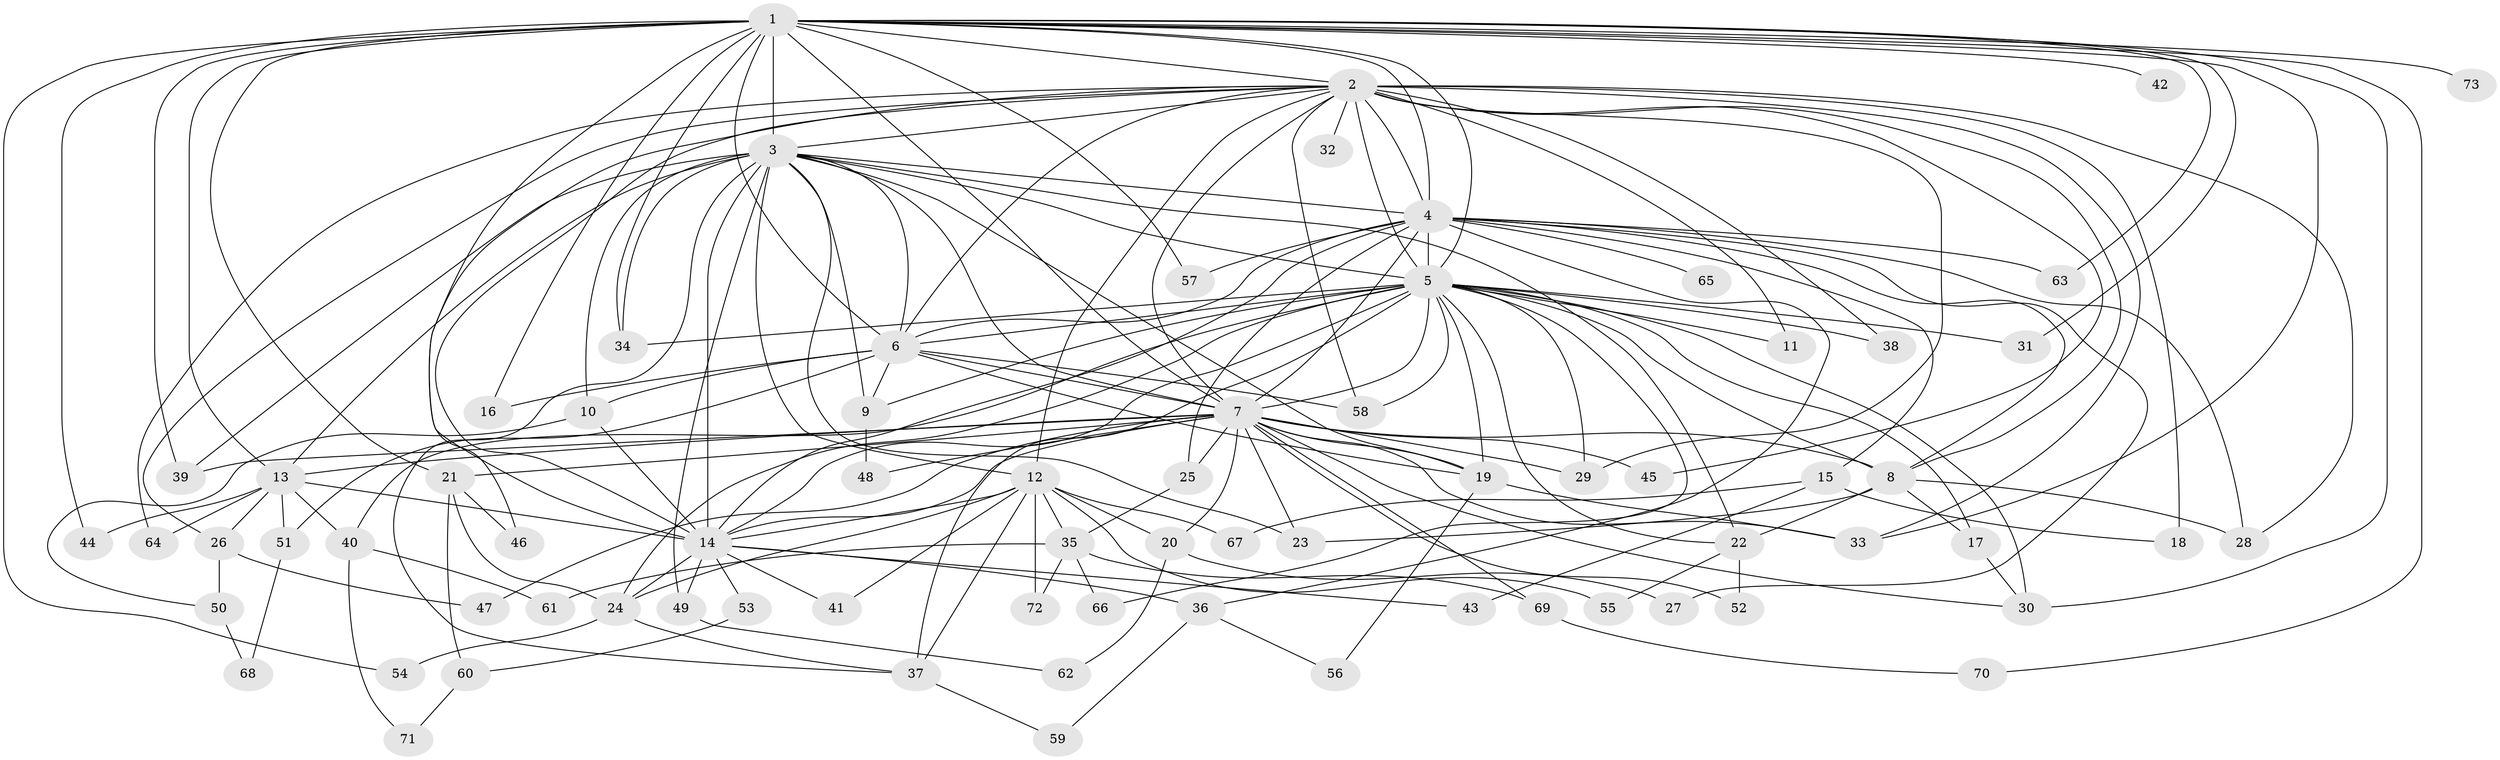 // original degree distribution, {32: 0.006896551724137931, 24: 0.006896551724137931, 29: 0.020689655172413793, 25: 0.006896551724137931, 28: 0.006896551724137931, 18: 0.006896551724137931, 21: 0.006896551724137931, 16: 0.006896551724137931, 3: 0.21379310344827587, 4: 0.09655172413793103, 5: 0.041379310344827586, 2: 0.5448275862068965, 13: 0.006896551724137931, 9: 0.006896551724137931, 7: 0.013793103448275862, 6: 0.006896551724137931}
// Generated by graph-tools (version 1.1) at 2025/34/03/09/25 02:34:52]
// undirected, 73 vertices, 175 edges
graph export_dot {
graph [start="1"]
  node [color=gray90,style=filled];
  1;
  2;
  3;
  4;
  5;
  6;
  7;
  8;
  9;
  10;
  11;
  12;
  13;
  14;
  15;
  16;
  17;
  18;
  19;
  20;
  21;
  22;
  23;
  24;
  25;
  26;
  27;
  28;
  29;
  30;
  31;
  32;
  33;
  34;
  35;
  36;
  37;
  38;
  39;
  40;
  41;
  42;
  43;
  44;
  45;
  46;
  47;
  48;
  49;
  50;
  51;
  52;
  53;
  54;
  55;
  56;
  57;
  58;
  59;
  60;
  61;
  62;
  63;
  64;
  65;
  66;
  67;
  68;
  69;
  70;
  71;
  72;
  73;
  1 -- 2 [weight=2.0];
  1 -- 3 [weight=5.0];
  1 -- 4 [weight=2.0];
  1 -- 5 [weight=2.0];
  1 -- 6 [weight=1.0];
  1 -- 7 [weight=1.0];
  1 -- 13 [weight=1.0];
  1 -- 14 [weight=2.0];
  1 -- 16 [weight=1.0];
  1 -- 21 [weight=1.0];
  1 -- 30 [weight=1.0];
  1 -- 31 [weight=1.0];
  1 -- 33 [weight=1.0];
  1 -- 34 [weight=2.0];
  1 -- 39 [weight=1.0];
  1 -- 42 [weight=1.0];
  1 -- 44 [weight=1.0];
  1 -- 54 [weight=1.0];
  1 -- 57 [weight=1.0];
  1 -- 63 [weight=1.0];
  1 -- 70 [weight=1.0];
  1 -- 73 [weight=1.0];
  2 -- 3 [weight=4.0];
  2 -- 4 [weight=3.0];
  2 -- 5 [weight=4.0];
  2 -- 6 [weight=2.0];
  2 -- 7 [weight=2.0];
  2 -- 8 [weight=1.0];
  2 -- 11 [weight=3.0];
  2 -- 12 [weight=1.0];
  2 -- 14 [weight=2.0];
  2 -- 18 [weight=1.0];
  2 -- 26 [weight=1.0];
  2 -- 28 [weight=1.0];
  2 -- 29 [weight=2.0];
  2 -- 32 [weight=1.0];
  2 -- 33 [weight=1.0];
  2 -- 38 [weight=1.0];
  2 -- 45 [weight=1.0];
  2 -- 46 [weight=1.0];
  2 -- 58 [weight=1.0];
  2 -- 64 [weight=1.0];
  3 -- 4 [weight=2.0];
  3 -- 5 [weight=7.0];
  3 -- 6 [weight=2.0];
  3 -- 7 [weight=3.0];
  3 -- 9 [weight=2.0];
  3 -- 10 [weight=5.0];
  3 -- 12 [weight=2.0];
  3 -- 13 [weight=1.0];
  3 -- 14 [weight=16.0];
  3 -- 19 [weight=1.0];
  3 -- 22 [weight=1.0];
  3 -- 23 [weight=1.0];
  3 -- 34 [weight=1.0];
  3 -- 37 [weight=1.0];
  3 -- 39 [weight=3.0];
  3 -- 49 [weight=1.0];
  4 -- 5 [weight=3.0];
  4 -- 6 [weight=2.0];
  4 -- 7 [weight=1.0];
  4 -- 8 [weight=1.0];
  4 -- 14 [weight=1.0];
  4 -- 15 [weight=1.0];
  4 -- 25 [weight=1.0];
  4 -- 27 [weight=1.0];
  4 -- 28 [weight=1.0];
  4 -- 36 [weight=1.0];
  4 -- 57 [weight=1.0];
  4 -- 63 [weight=1.0];
  4 -- 65 [weight=1.0];
  5 -- 6 [weight=2.0];
  5 -- 7 [weight=3.0];
  5 -- 8 [weight=1.0];
  5 -- 9 [weight=1.0];
  5 -- 11 [weight=1.0];
  5 -- 14 [weight=1.0];
  5 -- 17 [weight=1.0];
  5 -- 19 [weight=2.0];
  5 -- 22 [weight=1.0];
  5 -- 24 [weight=2.0];
  5 -- 29 [weight=1.0];
  5 -- 30 [weight=1.0];
  5 -- 31 [weight=1.0];
  5 -- 34 [weight=4.0];
  5 -- 37 [weight=2.0];
  5 -- 38 [weight=1.0];
  5 -- 40 [weight=1.0];
  5 -- 58 [weight=1.0];
  5 -- 66 [weight=1.0];
  6 -- 7 [weight=1.0];
  6 -- 9 [weight=1.0];
  6 -- 10 [weight=1.0];
  6 -- 16 [weight=1.0];
  6 -- 19 [weight=1.0];
  6 -- 51 [weight=1.0];
  6 -- 58 [weight=1.0];
  7 -- 8 [weight=1.0];
  7 -- 13 [weight=1.0];
  7 -- 14 [weight=1.0];
  7 -- 19 [weight=1.0];
  7 -- 20 [weight=1.0];
  7 -- 21 [weight=1.0];
  7 -- 23 [weight=1.0];
  7 -- 25 [weight=1.0];
  7 -- 29 [weight=1.0];
  7 -- 30 [weight=1.0];
  7 -- 33 [weight=1.0];
  7 -- 39 [weight=1.0];
  7 -- 45 [weight=1.0];
  7 -- 47 [weight=1.0];
  7 -- 48 [weight=1.0];
  7 -- 52 [weight=1.0];
  7 -- 69 [weight=1.0];
  8 -- 17 [weight=1.0];
  8 -- 22 [weight=1.0];
  8 -- 23 [weight=1.0];
  8 -- 28 [weight=1.0];
  9 -- 48 [weight=1.0];
  10 -- 14 [weight=1.0];
  10 -- 50 [weight=1.0];
  12 -- 14 [weight=1.0];
  12 -- 20 [weight=1.0];
  12 -- 24 [weight=1.0];
  12 -- 35 [weight=1.0];
  12 -- 37 [weight=1.0];
  12 -- 41 [weight=1.0];
  12 -- 55 [weight=1.0];
  12 -- 67 [weight=1.0];
  12 -- 72 [weight=1.0];
  13 -- 14 [weight=1.0];
  13 -- 26 [weight=1.0];
  13 -- 40 [weight=1.0];
  13 -- 44 [weight=1.0];
  13 -- 51 [weight=1.0];
  13 -- 64 [weight=1.0];
  14 -- 24 [weight=1.0];
  14 -- 36 [weight=2.0];
  14 -- 41 [weight=1.0];
  14 -- 43 [weight=1.0];
  14 -- 49 [weight=1.0];
  14 -- 53 [weight=2.0];
  15 -- 18 [weight=1.0];
  15 -- 43 [weight=1.0];
  15 -- 67 [weight=1.0];
  17 -- 30 [weight=1.0];
  19 -- 33 [weight=1.0];
  19 -- 56 [weight=1.0];
  20 -- 27 [weight=1.0];
  20 -- 62 [weight=1.0];
  21 -- 24 [weight=1.0];
  21 -- 46 [weight=1.0];
  21 -- 60 [weight=1.0];
  22 -- 52 [weight=1.0];
  22 -- 55 [weight=1.0];
  24 -- 37 [weight=1.0];
  24 -- 54 [weight=1.0];
  25 -- 35 [weight=1.0];
  26 -- 47 [weight=1.0];
  26 -- 50 [weight=1.0];
  35 -- 61 [weight=1.0];
  35 -- 66 [weight=1.0];
  35 -- 69 [weight=1.0];
  35 -- 72 [weight=1.0];
  36 -- 56 [weight=1.0];
  36 -- 59 [weight=1.0];
  37 -- 59 [weight=1.0];
  40 -- 61 [weight=1.0];
  40 -- 71 [weight=1.0];
  49 -- 62 [weight=1.0];
  50 -- 68 [weight=1.0];
  51 -- 68 [weight=1.0];
  53 -- 60 [weight=1.0];
  60 -- 71 [weight=1.0];
  69 -- 70 [weight=1.0];
}
